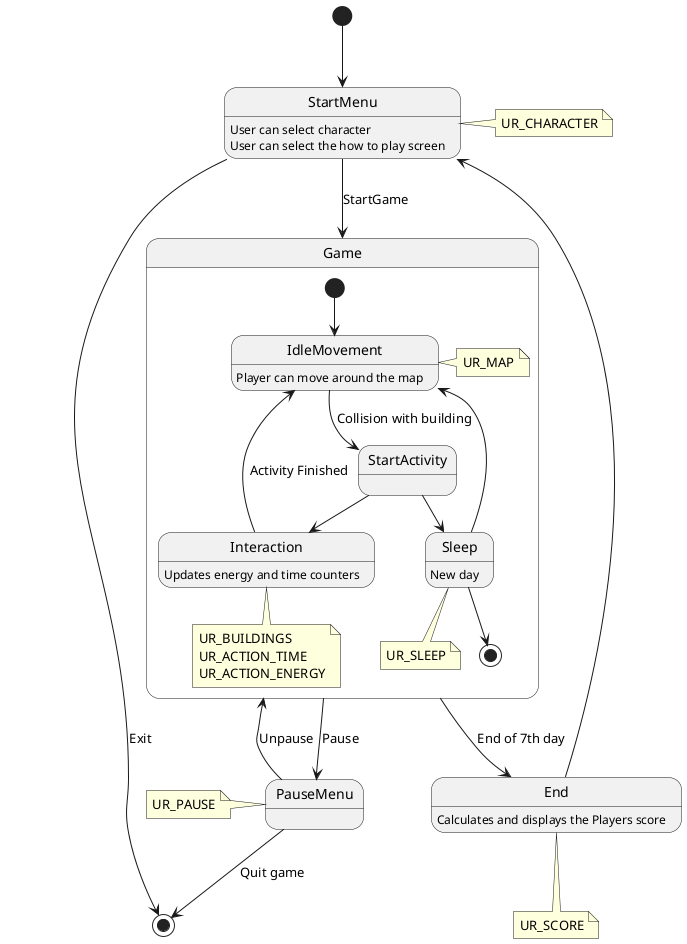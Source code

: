 @startuml
'https://plantuml.com/state-diagram

[*] --> StartMenu

state StartMenu {
    StartMenu: User can select character
    StartMenu: User can select the how to play screen
}


state Game{
    [*] --> IdleMovement

    IdleMovement: Player can move around the map

    IdleMovement --> StartActivity :Collision with building
    StartActivity -down-> Interaction
    StartActivity  --> Sleep
    Interaction -up-> IdleMovement:Activity Finished
    Interaction: Updates energy and time counters
    Sleep:New day
    Sleep --> IdleMovement
    Sleep --> [*]

    note bottom of Sleep
    UR_SLEEP
    end note

    note bottom of Interaction
    UR_BUILDINGS
    UR_ACTION_TIME
    UR_ACTION_ENERGY
    end note

    note right of IdleMovement
    UR_MAP
    end note
}

state End{
    End:Calculates and displays the Players score
}

state PauseMenu{

}

StartMenu -down-> Game: StartGame
Game --> PauseMenu: Pause
Game <-- PauseMenu: Unpause
Game -down-> End: End of 7th day
End -up->  StartMenu
StartMenu -> [*] :Exit
PauseMenu -down-> [*] : Quit game

note right of StartMenu
UR_CHARACTER
end note

note left of PauseMenu
UR_PAUSE
end note

note bottom of End
UR_SCORE
end note


@enduml